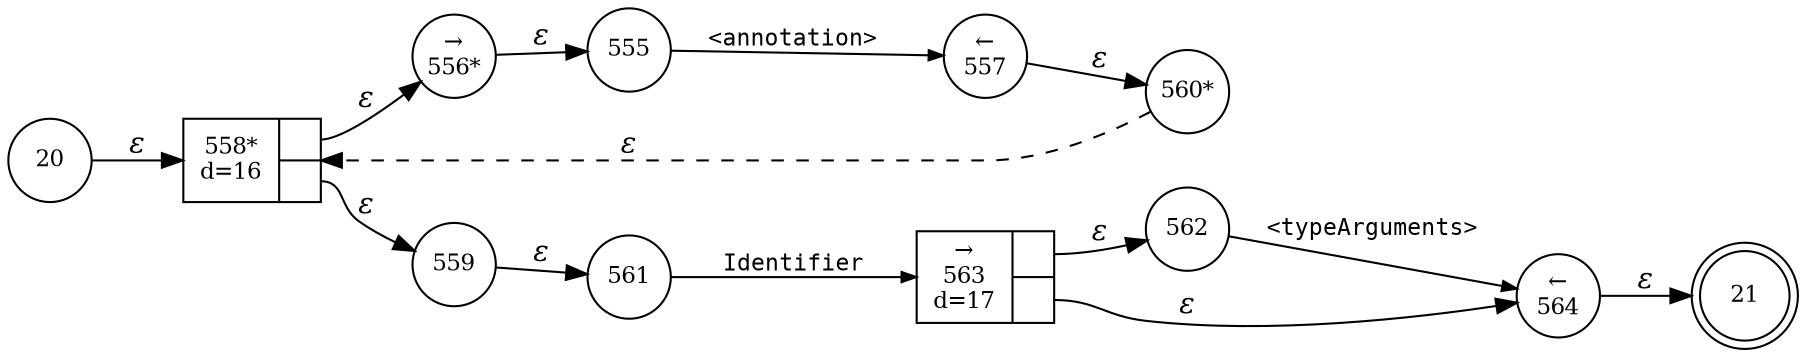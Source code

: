 digraph ATN {
rankdir=LR;
s21[fontsize=11, label="21", shape=doublecircle, fixedsize=true, width=.6];
s560[fontsize=11,label="560*", shape=circle, fixedsize=true, width=.55, peripheries=1];
s561[fontsize=11,label="561", shape=circle, fixedsize=true, width=.55, peripheries=1];
s562[fontsize=11,label="562", shape=circle, fixedsize=true, width=.55, peripheries=1];
s563[fontsize=11,label="{&rarr;\n563\nd=17|{<p0>|<p1>}}", shape=record, fixedsize=false, peripheries=1];
s20[fontsize=11,label="20", shape=circle, fixedsize=true, width=.55, peripheries=1];
s564[fontsize=11,label="&larr;\n564", shape=circle, fixedsize=true, width=.55, peripheries=1];
s555[fontsize=11,label="555", shape=circle, fixedsize=true, width=.55, peripheries=1];
s556[fontsize=11,label="&rarr;\n556*", shape=circle, fixedsize=true, width=.55, peripheries=1];
s557[fontsize=11,label="&larr;\n557", shape=circle, fixedsize=true, width=.55, peripheries=1];
s558[fontsize=11,label="{558*\nd=16|{<p0>|<p1>}}", shape=record, fixedsize=false, peripheries=1];
s559[fontsize=11,label="559", shape=circle, fixedsize=true, width=.55, peripheries=1];
s20 -> s558 [fontname="Times-Italic", label="&epsilon;"];
s558:p0 -> s556 [fontname="Times-Italic", label="&epsilon;"];
s558:p1 -> s559 [fontname="Times-Italic", label="&epsilon;"];
s556 -> s555 [fontname="Times-Italic", label="&epsilon;"];
s559 -> s561 [fontname="Times-Italic", label="&epsilon;"];
s555 -> s557 [fontsize=11, fontname="Courier", arrowsize=.7, label = "<annotation>", arrowhead = normal];
s561 -> s563 [fontsize=11, fontname="Courier", arrowsize=.7, label = "Identifier", arrowhead = normal];
s557 -> s560 [fontname="Times-Italic", label="&epsilon;"];
s563:p0 -> s562 [fontname="Times-Italic", label="&epsilon;"];
s563:p1 -> s564 [fontname="Times-Italic", label="&epsilon;"];
s560 -> s558 [fontname="Times-Italic", label="&epsilon;", style="dashed"];
s562 -> s564 [fontsize=11, fontname="Courier", arrowsize=.7, label = "<typeArguments>", arrowhead = normal];
s564 -> s21 [fontname="Times-Italic", label="&epsilon;"];
}